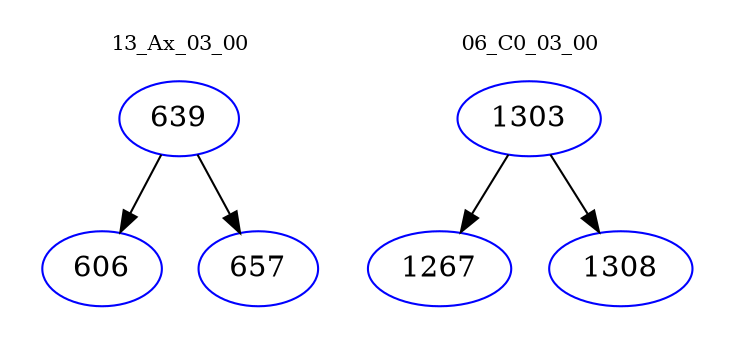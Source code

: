digraph{
subgraph cluster_0 {
color = white
label = "13_Ax_03_00";
fontsize=10;
T0_639 [label="639", color="blue"]
T0_639 -> T0_606 [color="black"]
T0_606 [label="606", color="blue"]
T0_639 -> T0_657 [color="black"]
T0_657 [label="657", color="blue"]
}
subgraph cluster_1 {
color = white
label = "06_C0_03_00";
fontsize=10;
T1_1303 [label="1303", color="blue"]
T1_1303 -> T1_1267 [color="black"]
T1_1267 [label="1267", color="blue"]
T1_1303 -> T1_1308 [color="black"]
T1_1308 [label="1308", color="blue"]
}
}
